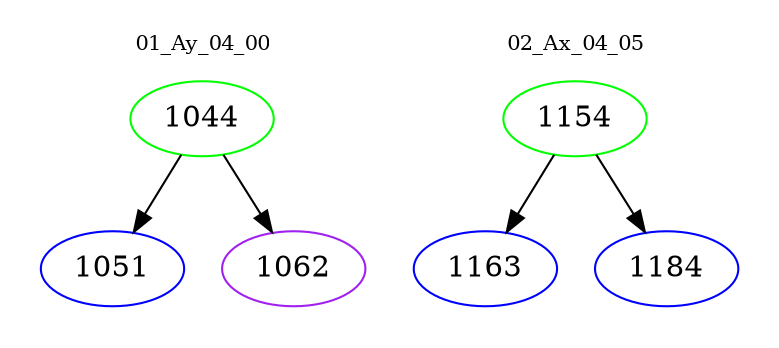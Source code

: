 digraph{
subgraph cluster_0 {
color = white
label = "01_Ay_04_00";
fontsize=10;
T0_1044 [label="1044", color="green"]
T0_1044 -> T0_1051 [color="black"]
T0_1051 [label="1051", color="blue"]
T0_1044 -> T0_1062 [color="black"]
T0_1062 [label="1062", color="purple"]
}
subgraph cluster_1 {
color = white
label = "02_Ax_04_05";
fontsize=10;
T1_1154 [label="1154", color="green"]
T1_1154 -> T1_1163 [color="black"]
T1_1163 [label="1163", color="blue"]
T1_1154 -> T1_1184 [color="black"]
T1_1184 [label="1184", color="blue"]
}
}

